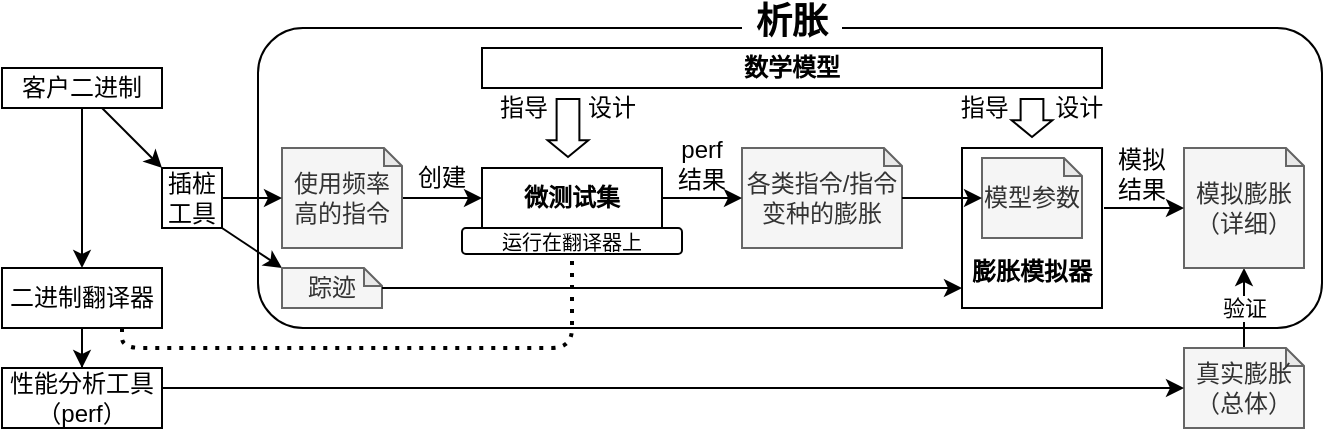<mxfile version="21.2.8" type="device">
  <diagram name="Page-1" id="QYY1YEcoFm0BVk69LTSB">
    <mxGraphModel dx="819" dy="1618" grid="1" gridSize="10" guides="0" tooltips="1" connect="1" arrows="1" fold="1" page="1" pageScale="1" pageWidth="850" pageHeight="1100" math="0" shadow="0">
      <root>
        <mxCell id="0" />
        <mxCell id="1" parent="0" />
        <mxCell id="t4b6dmRyCnbTfpvpruTF-52" value="" style="rounded=1;whiteSpace=wrap;html=1;strokeWidth=1;fillColor=none;" parent="1" vertex="1">
          <mxGeometry x="188" y="-40" width="532" height="150" as="geometry" />
        </mxCell>
        <mxCell id="t4b6dmRyCnbTfpvpruTF-85" value="" style="endArrow=none;html=1;dashed=1;rounded=1;dashPattern=1 2;strokeWidth=2;exitX=0.75;exitY=1;exitDx=0;exitDy=0;endFill=0;" parent="1" source="t4b6dmRyCnbTfpvpruTF-9" target="cIhBbzaazFWtisOSL4uo-1" edge="1">
          <mxGeometry width="50" height="50" relative="1" as="geometry">
            <mxPoint x="170" y="105" as="sourcePoint" />
            <mxPoint x="439" y="45" as="targetPoint" />
            <Array as="points">
              <mxPoint x="120" y="120" />
              <mxPoint x="345" y="120" />
            </Array>
          </mxGeometry>
        </mxCell>
        <mxCell id="t4b6dmRyCnbTfpvpruTF-2" value="&lt;b&gt;微测试集&lt;/b&gt;" style="rounded=0;whiteSpace=wrap;html=1;" parent="1" vertex="1">
          <mxGeometry x="300" y="30" width="90" height="30" as="geometry" />
        </mxCell>
        <mxCell id="t4b6dmRyCnbTfpvpruTF-23" style="edgeStyle=orthogonalEdgeStyle;rounded=0;orthogonalLoop=1;jettySize=auto;html=1;" parent="1" source="t4b6dmRyCnbTfpvpruTF-9" target="t4b6dmRyCnbTfpvpruTF-21" edge="1">
          <mxGeometry relative="1" as="geometry" />
        </mxCell>
        <mxCell id="t4b6dmRyCnbTfpvpruTF-9" value="二进制翻译器" style="rounded=0;whiteSpace=wrap;html=1;" parent="1" vertex="1">
          <mxGeometry x="60" y="80" width="80" height="30" as="geometry" />
        </mxCell>
        <mxCell id="t4b6dmRyCnbTfpvpruTF-22" style="edgeStyle=orthogonalEdgeStyle;rounded=0;orthogonalLoop=1;jettySize=auto;html=1;entryX=0.5;entryY=0;entryDx=0;entryDy=0;" parent="1" source="t4b6dmRyCnbTfpvpruTF-10" target="t4b6dmRyCnbTfpvpruTF-9" edge="1">
          <mxGeometry relative="1" as="geometry" />
        </mxCell>
        <mxCell id="t4b6dmRyCnbTfpvpruTF-10" value="客户二进制" style="rounded=0;whiteSpace=wrap;html=1;" parent="1" vertex="1">
          <mxGeometry x="60" y="-20" width="80" height="20" as="geometry" />
        </mxCell>
        <mxCell id="t4b6dmRyCnbTfpvpruTF-15" style="edgeStyle=orthogonalEdgeStyle;rounded=0;orthogonalLoop=1;jettySize=auto;html=1;" parent="1" source="t4b6dmRyCnbTfpvpruTF-35" target="t4b6dmRyCnbTfpvpruTF-2" edge="1">
          <mxGeometry relative="1" as="geometry">
            <mxPoint x="300" y="40.032" as="sourcePoint" />
            <Array as="points">
              <mxPoint x="330" y="40" />
              <mxPoint x="330" y="40" />
            </Array>
          </mxGeometry>
        </mxCell>
        <mxCell id="t4b6dmRyCnbTfpvpruTF-21" value="性能分析工具（perf）" style="rounded=0;whiteSpace=wrap;html=1;" parent="1" vertex="1">
          <mxGeometry x="60" y="130" width="80" height="30" as="geometry" />
        </mxCell>
        <mxCell id="t4b6dmRyCnbTfpvpruTF-24" value="&lt;b&gt;&lt;br&gt;&lt;br&gt;&lt;br&gt;膨胀模拟器&lt;/b&gt;" style="rounded=0;whiteSpace=wrap;html=1;" parent="1" vertex="1">
          <mxGeometry x="540" y="20" width="70" height="80" as="geometry" />
        </mxCell>
        <mxCell id="t4b6dmRyCnbTfpvpruTF-25" value="" style="endArrow=classic;html=1;rounded=0;exitX=1;exitY=1;exitDx=0;exitDy=0;entryX=0;entryY=0;entryDx=0;entryDy=0;entryPerimeter=0;" parent="1" source="IjyHGsrRUewqurF5HPiJ-1" target="t4b6dmRyCnbTfpvpruTF-36" edge="1">
          <mxGeometry width="50" height="50" relative="1" as="geometry">
            <mxPoint x="130" y="190" as="sourcePoint" />
            <mxPoint x="190" y="55" as="targetPoint" />
          </mxGeometry>
        </mxCell>
        <mxCell id="t4b6dmRyCnbTfpvpruTF-32" value="验证" style="endArrow=classic;startArrow=none;html=1;rounded=0;endFill=1;startFill=0;" parent="1" source="t4b6dmRyCnbTfpvpruTF-43" edge="1">
          <mxGeometry width="50" height="50" relative="1" as="geometry">
            <mxPoint x="681" y="140" as="sourcePoint" />
            <mxPoint x="681" y="80" as="targetPoint" />
          </mxGeometry>
        </mxCell>
        <mxCell id="t4b6dmRyCnbTfpvpruTF-35" value="使用频率高的指令" style="shape=note;whiteSpace=wrap;html=1;backgroundOutline=1;darkOpacity=0.05;size=9;fillColor=#f5f5f5;fontColor=#333333;strokeColor=#666666;" parent="1" vertex="1">
          <mxGeometry x="200" y="20" width="60" height="50" as="geometry" />
        </mxCell>
        <mxCell id="t4b6dmRyCnbTfpvpruTF-36" value="踪迹" style="shape=note;whiteSpace=wrap;html=1;backgroundOutline=1;darkOpacity=0.05;size=9;fillColor=#f5f5f5;fontColor=#333333;strokeColor=#666666;" parent="1" vertex="1">
          <mxGeometry x="200" y="80" width="50" height="20" as="geometry" />
        </mxCell>
        <mxCell id="t4b6dmRyCnbTfpvpruTF-37" value="各类指令/指令变种的膨胀" style="shape=note;whiteSpace=wrap;html=1;backgroundOutline=1;darkOpacity=0.05;size=9;fillColor=#f5f5f5;fontColor=#333333;strokeColor=#666666;" parent="1" vertex="1">
          <mxGeometry x="430" y="20" width="80" height="50" as="geometry" />
        </mxCell>
        <mxCell id="t4b6dmRyCnbTfpvpruTF-38" value="模型参数" style="shape=note;whiteSpace=wrap;html=1;backgroundOutline=1;darkOpacity=0.05;size=9;fillColor=#f5f5f5;fontColor=#333333;strokeColor=#666666;" parent="1" vertex="1">
          <mxGeometry x="550" y="25" width="50" height="40" as="geometry" />
        </mxCell>
        <mxCell id="t4b6dmRyCnbTfpvpruTF-42" value="模拟膨胀&lt;br&gt;（详细）" style="shape=note;whiteSpace=wrap;html=1;backgroundOutline=1;darkOpacity=0.05;size=9;fillColor=#f5f5f5;fontColor=#333333;strokeColor=#666666;" parent="1" vertex="1">
          <mxGeometry x="651" y="20" width="60" height="60" as="geometry" />
        </mxCell>
        <mxCell id="t4b6dmRyCnbTfpvpruTF-43" value="真实膨胀&lt;br&gt;（总体）" style="shape=note;whiteSpace=wrap;html=1;backgroundOutline=1;darkOpacity=0.05;size=9;fillColor=#f5f5f5;fontColor=#333333;strokeColor=#666666;" parent="1" vertex="1">
          <mxGeometry x="651" y="120" width="60" height="40" as="geometry" />
        </mxCell>
        <mxCell id="t4b6dmRyCnbTfpvpruTF-44" style="edgeStyle=orthogonalEdgeStyle;rounded=0;orthogonalLoop=1;jettySize=auto;html=1;" parent="1" source="t4b6dmRyCnbTfpvpruTF-2" target="t4b6dmRyCnbTfpvpruTF-37" edge="1">
          <mxGeometry relative="1" as="geometry">
            <mxPoint x="440" y="60.0" as="sourcePoint" />
            <mxPoint x="470" y="60.0" as="targetPoint" />
            <Array as="points" />
          </mxGeometry>
        </mxCell>
        <mxCell id="t4b6dmRyCnbTfpvpruTF-45" value="" style="endArrow=classic;html=1;rounded=0;" parent="1" source="t4b6dmRyCnbTfpvpruTF-36" edge="1">
          <mxGeometry width="50" height="50" relative="1" as="geometry">
            <mxPoint x="370" y="40" as="sourcePoint" />
            <mxPoint x="540" y="90" as="targetPoint" />
          </mxGeometry>
        </mxCell>
        <mxCell id="t4b6dmRyCnbTfpvpruTF-46" value="" style="endArrow=classic;html=1;rounded=0;" parent="1" target="t4b6dmRyCnbTfpvpruTF-43" edge="1">
          <mxGeometry width="50" height="50" relative="1" as="geometry">
            <mxPoint x="140" y="140" as="sourcePoint" />
            <mxPoint x="680" y="160" as="targetPoint" />
          </mxGeometry>
        </mxCell>
        <mxCell id="t4b6dmRyCnbTfpvpruTF-49" value="&lt;b&gt;&lt;font style=&quot;font-size: 18px;&quot;&gt;析胀&lt;/font&gt;&lt;/b&gt;" style="rounded=0;whiteSpace=wrap;html=1;strokeColor=none;fillColor=default;" parent="1" vertex="1">
          <mxGeometry x="430" y="-53" width="50" height="20" as="geometry" />
        </mxCell>
        <mxCell id="t4b6dmRyCnbTfpvpruTF-1" value="&lt;b&gt;数学模型&lt;/b&gt;" style="rounded=0;whiteSpace=wrap;html=1;" parent="1" vertex="1">
          <mxGeometry x="300" y="-30" width="310" height="20" as="geometry" />
        </mxCell>
        <mxCell id="t4b6dmRyCnbTfpvpruTF-54" value="" style="endArrow=classic;html=1;rounded=0;" parent="1" source="IjyHGsrRUewqurF5HPiJ-1" target="t4b6dmRyCnbTfpvpruTF-35" edge="1">
          <mxGeometry width="50" height="50" relative="1" as="geometry">
            <mxPoint x="180" y="40" as="sourcePoint" />
            <mxPoint x="200" y="40" as="targetPoint" />
          </mxGeometry>
        </mxCell>
        <mxCell id="t4b6dmRyCnbTfpvpruTF-60" value="" style="shape=flexArrow;endArrow=classic;html=1;rounded=0;endWidth=8.002;endSize=2.448;width=11.392;" parent="1" edge="1">
          <mxGeometry width="50" height="50" relative="1" as="geometry">
            <mxPoint x="343" y="-5" as="sourcePoint" />
            <mxPoint x="343" y="25" as="targetPoint" />
          </mxGeometry>
        </mxCell>
        <mxCell id="t4b6dmRyCnbTfpvpruTF-73" value="" style="shape=flexArrow;endArrow=classic;html=1;rounded=0;endWidth=8.002;endSize=2.448;width=11.392;" parent="1" edge="1">
          <mxGeometry width="50" height="50" relative="1" as="geometry">
            <mxPoint x="575" y="-5" as="sourcePoint" />
            <mxPoint x="575" y="15" as="targetPoint" />
          </mxGeometry>
        </mxCell>
        <mxCell id="t4b6dmRyCnbTfpvpruTF-78" value="" style="endArrow=classic;html=1;rounded=0;" parent="1" source="t4b6dmRyCnbTfpvpruTF-37" target="t4b6dmRyCnbTfpvpruTF-38" edge="1">
          <mxGeometry width="50" height="50" relative="1" as="geometry">
            <mxPoint x="560" y="80" as="sourcePoint" />
            <mxPoint x="566" y="60" as="targetPoint" />
          </mxGeometry>
        </mxCell>
        <mxCell id="t4b6dmRyCnbTfpvpruTF-83" value="" style="endArrow=classic;html=1;rounded=0;" parent="1" target="t4b6dmRyCnbTfpvpruTF-42" edge="1">
          <mxGeometry width="50" height="50" relative="1" as="geometry">
            <mxPoint x="611" y="50" as="sourcePoint" />
            <mxPoint x="647" y="70" as="targetPoint" />
          </mxGeometry>
        </mxCell>
        <mxCell id="t4b6dmRyCnbTfpvpruTF-89" value="创建" style="text;html=1;strokeColor=none;fillColor=none;align=center;verticalAlign=middle;whiteSpace=wrap;rounded=0;" parent="1" vertex="1">
          <mxGeometry x="260" y="30" width="40" height="10" as="geometry" />
        </mxCell>
        <mxCell id="t4b6dmRyCnbTfpvpruTF-93" value="模拟&lt;br&gt;结果" style="text;html=1;strokeColor=none;fillColor=none;align=center;verticalAlign=middle;whiteSpace=wrap;rounded=0;" parent="1" vertex="1">
          <mxGeometry x="610" y="25" width="40" height="15" as="geometry" />
        </mxCell>
        <mxCell id="t4b6dmRyCnbTfpvpruTF-94" value="perf&lt;br&gt;结果" style="text;html=1;strokeColor=none;fillColor=none;align=center;verticalAlign=middle;whiteSpace=wrap;rounded=0;" parent="1" vertex="1">
          <mxGeometry x="390" y="18" width="40" height="20" as="geometry" />
        </mxCell>
        <mxCell id="t4b6dmRyCnbTfpvpruTF-99" value="指导&amp;nbsp; &amp;nbsp; &amp;nbsp; 设计" style="text;html=1;strokeColor=none;fillColor=none;align=center;verticalAlign=middle;whiteSpace=wrap;rounded=0;rotation=0;" parent="1" vertex="1">
          <mxGeometry x="300" y="-5" width="86" height="10" as="geometry" />
        </mxCell>
        <mxCell id="t4b6dmRyCnbTfpvpruTF-100" value="指导&amp;nbsp; &amp;nbsp; &amp;nbsp; &amp;nbsp;设计" style="text;html=1;strokeColor=none;fillColor=none;align=center;verticalAlign=middle;whiteSpace=wrap;rounded=0;rotation=0;" parent="1" vertex="1">
          <mxGeometry x="530" y="-5" width="90" height="10" as="geometry" />
        </mxCell>
        <mxCell id="cIhBbzaazFWtisOSL4uo-1" value="&lt;font style=&quot;font-size: 10px;&quot;&gt;运行在翻译器上&lt;/font&gt;" style="rounded=1;whiteSpace=wrap;html=1;" parent="1" vertex="1">
          <mxGeometry x="290" y="60" width="110" height="13" as="geometry" />
        </mxCell>
        <mxCell id="IjyHGsrRUewqurF5HPiJ-1" value="插桩工具" style="rounded=0;whiteSpace=wrap;html=1;" parent="1" vertex="1">
          <mxGeometry x="140" y="30" width="30" height="30" as="geometry" />
        </mxCell>
        <mxCell id="IjyHGsrRUewqurF5HPiJ-2" value="" style="endArrow=classic;html=1;rounded=0;entryX=0;entryY=0;entryDx=0;entryDy=0;" parent="1" source="t4b6dmRyCnbTfpvpruTF-10" target="IjyHGsrRUewqurF5HPiJ-1" edge="1">
          <mxGeometry width="50" height="50" relative="1" as="geometry">
            <mxPoint x="170" y="70" as="sourcePoint" />
            <mxPoint x="115" y="30" as="targetPoint" />
          </mxGeometry>
        </mxCell>
      </root>
    </mxGraphModel>
  </diagram>
</mxfile>

